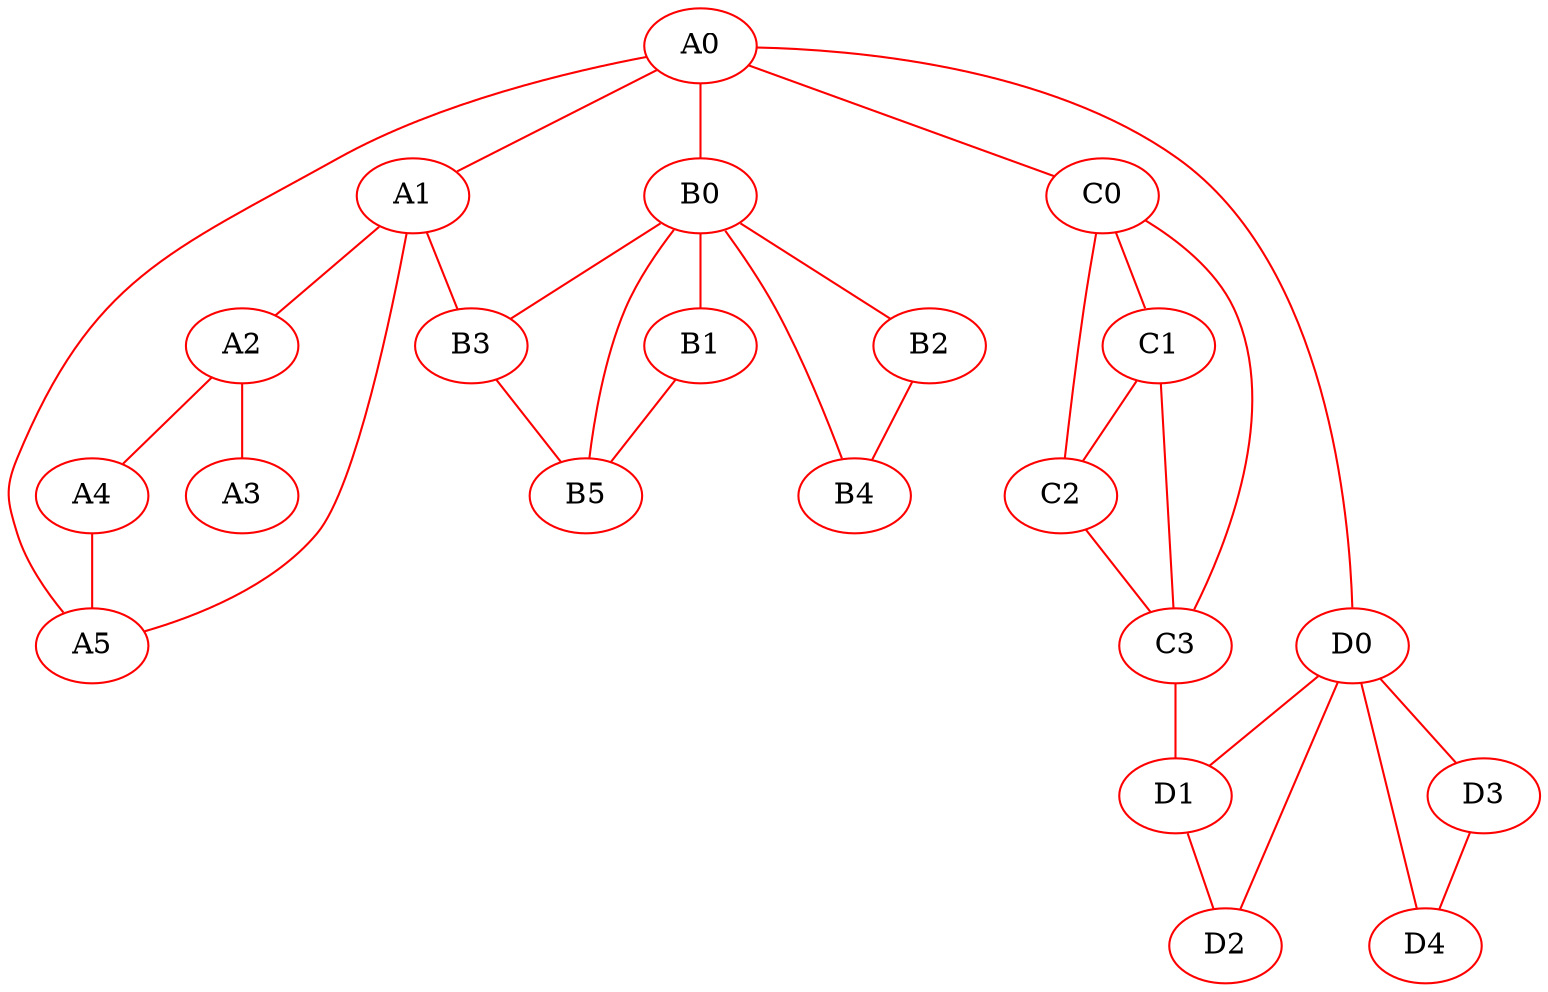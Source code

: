 strict graph G {
overlap=scale;
splines=true;
A0 [color=red];
A1 [color=red];
A2 [color=red];
A3 [color=red];
A4 [color=red];
A5 [color=red];
B0 [color=red];
B1 [color=red];
B2 [color=red];
B3 [color=red];
B4 [color=red];
B5 [color=red];
C0 [color=red];
C1 [color=red];
C2 [color=red];
C3 [color=red];
D0 [color=red];
D1 [color=red];
D2 [color=red];
D3 [color=red];
D4 [color=red];
A0--A1  [color=red];
A0--A5  [color=red];
A0--B0  [color=red];
A0--C0  [color=red];
A0--D0  [color=red];
A1--A0  [color=red];
A1--A2  [color=red];
A1--A5  [color=red];
A1--B3  [color=red];
A2--A1  [color=red];
A2--A3  [color=red];
A2--A4  [color=red];
A3--A2  [color=red];
A4--A2  [color=red];
A4--A5  [color=red];
A5--A0  [color=red];
A5--A1  [color=red];
A5--A4  [color=red];
B0--A0  [color=red];
B0--B1  [color=red];
B0--B2  [color=red];
B0--B3  [color=red];
B0--B4  [color=red];
B0--B5  [color=red];
B1--B0  [color=red];
B1--B5  [color=red];
B2--B0  [color=red];
B2--B4  [color=red];
B3--A1  [color=red];
B3--B0  [color=red];
B3--B5  [color=red];
B4--B0  [color=red];
B4--B2  [color=red];
B5--B0  [color=red];
B5--B1  [color=red];
B5--B3  [color=red];
C0--A0  [color=red];
C0--C1  [color=red];
C0--C2  [color=red];
C0--C3  [color=red];
C1--C0  [color=red];
C1--C2  [color=red];
C1--C3  [color=red];
C2--C0  [color=red];
C2--C1  [color=red];
C2--C3  [color=red];
C3--C0  [color=red];
C3--C1  [color=red];
C3--C2  [color=red];
C3--D1  [color=red];
D0--A0  [color=red];
D0--D1  [color=red];
D0--D2  [color=red];
D0--D3  [color=red];
D0--D4  [color=red];
D1--C3  [color=red];
D1--D0  [color=red];
D1--D2  [color=red];
D2--D0  [color=red];
D2--D1  [color=red];
D3--D0  [color=red];
D3--D4  [color=red];
D4--D0  [color=red];
D4--D3  [color=red];
}
